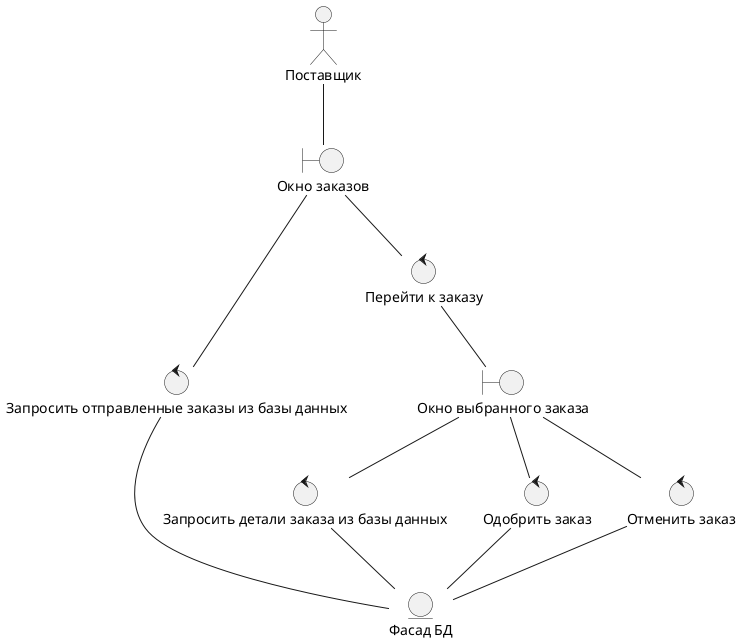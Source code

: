 @startuml 


actor "Поставщик" as seller

boundary "Окно заказов" as list_of_orders

control "Запросить отправленные заказы из базы данных" as give_me_orders

control "Перейти к заказу" as to_order_list

boundary "Окно выбранного заказа" as selected_order

control "Запросить детали заказа из базы данных" as give_me_order_details




control "Одобрить заказ" as accept_order

control "Отменить заказ" as cansel_order

entity "Фасад БД" as facade_bd

'entity


seller--list_of_orders

list_of_orders-- give_me_orders 


list_of_orders--to_order_list

to_order_list--selected_order

selected_order--give_me_order_details

selected_order--accept_order
selected_order--cansel_order

'give_me_order_details--cansel_order
give_me_orders--facade_bd
give_me_order_details--facade_bd
accept_order--facade_bd
cansel_order--facade_bd



@enduml